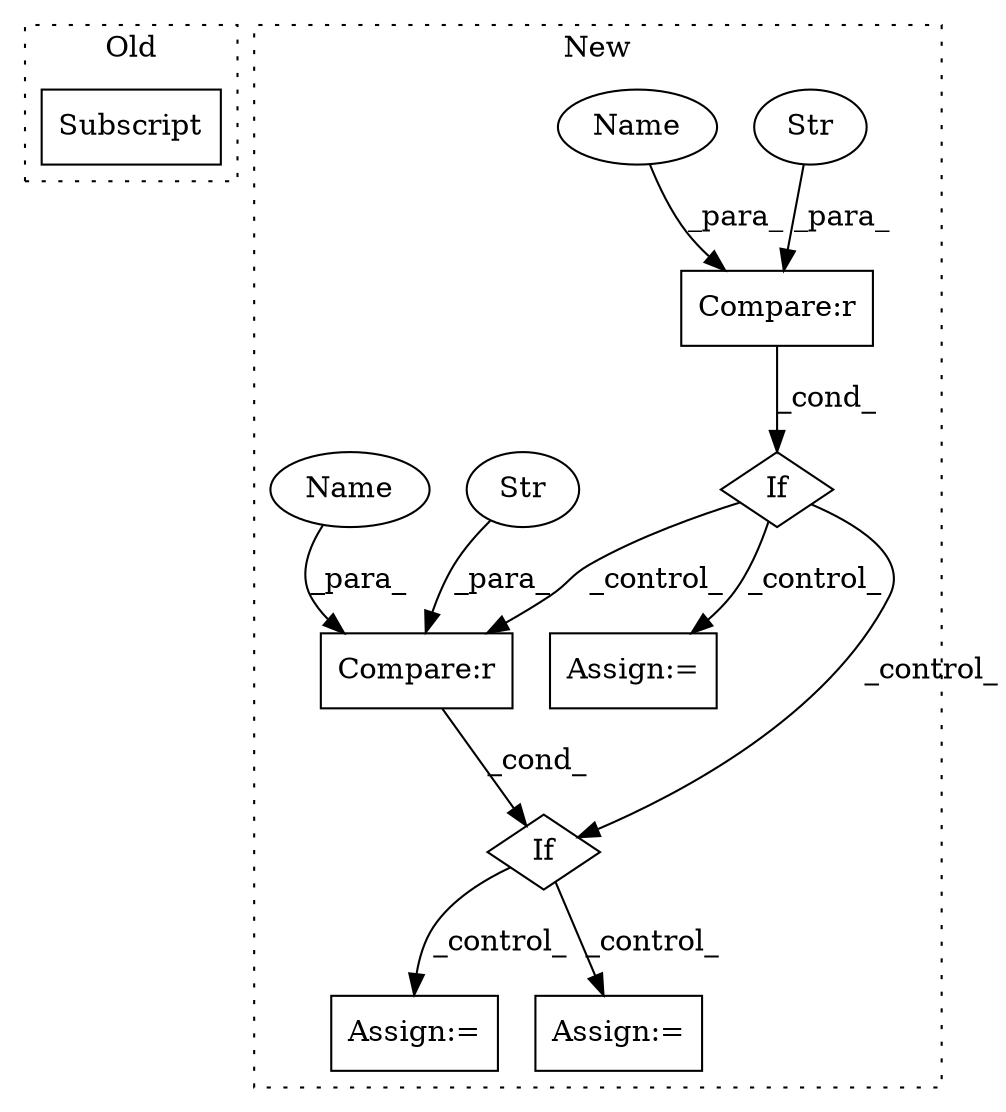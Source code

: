 digraph G {
subgraph cluster0 {
1 [label="Subscript" a="63" s="4968,0" l="13,0" shape="box"];
label = "Old";
style="dotted";
}
subgraph cluster1 {
2 [label="If" a="96" s="3055,3074" l="3,14" shape="diamond"];
3 [label="Assign:=" a="68" s="3498" l="3" shape="box"];
4 [label="Compare:r" a="40" s="3058" l="16" shape="box"];
5 [label="Assign:=" a="68" s="3154" l="3" shape="box"];
6 [label="Assign:=" a="68" s="3277" l="3" shape="box"];
7 [label="Str" a="66" s="3067" l="7" shape="ellipse"];
8 [label="If" a="96" s="3209,3226" l="0,14" shape="diamond"];
9 [label="Compare:r" a="40" s="3209" l="17" shape="box"];
10 [label="Str" a="66" s="3218" l="8" shape="ellipse"];
11 [label="Name" a="87" s="3058" l="5" shape="ellipse"];
12 [label="Name" a="87" s="3209" l="5" shape="ellipse"];
label = "New";
style="dotted";
}
2 -> 8 [label="_control_"];
2 -> 5 [label="_control_"];
2 -> 9 [label="_control_"];
4 -> 2 [label="_cond_"];
7 -> 4 [label="_para_"];
8 -> 3 [label="_control_"];
8 -> 6 [label="_control_"];
9 -> 8 [label="_cond_"];
10 -> 9 [label="_para_"];
11 -> 4 [label="_para_"];
12 -> 9 [label="_para_"];
}
